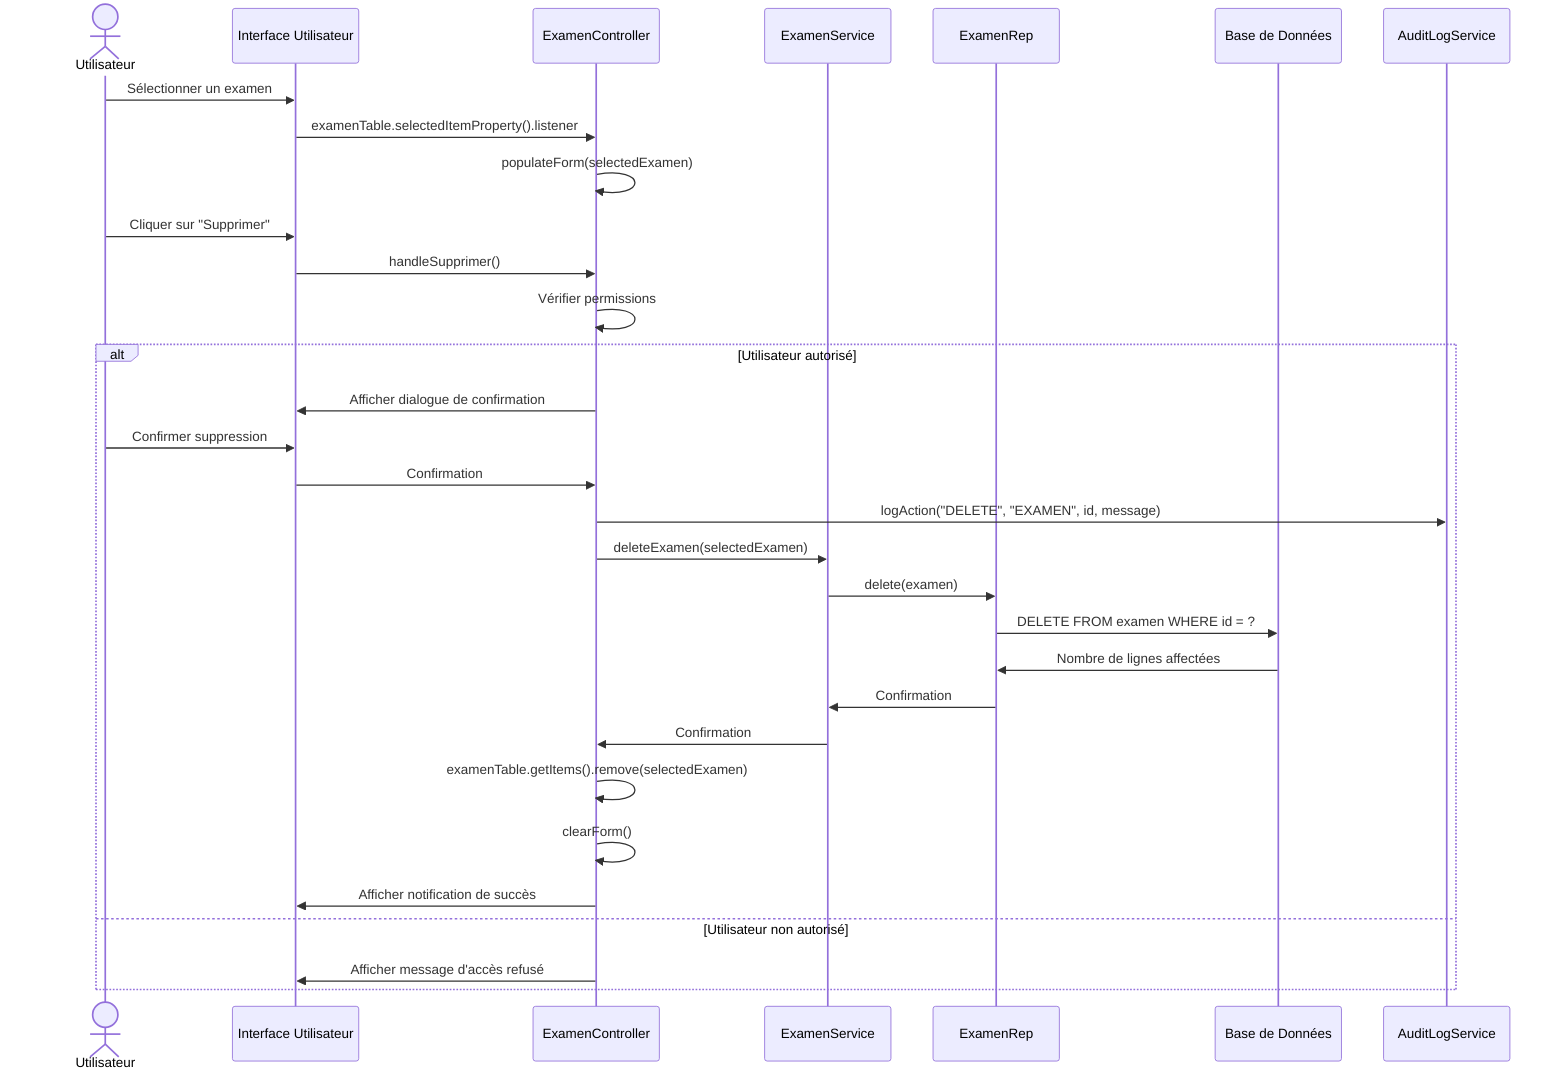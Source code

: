 sequenceDiagram
    actor Utilisateur
    participant IHM as Interface Utilisateur
    participant Ctrl as ExamenController
    participant Svc as ExamenService
    participant Rep as ExamenRep
    participant DB as Base de Données
    participant Audit as AuditLogService

    Utilisateur->>IHM: Sélectionner un examen
    IHM->>Ctrl: examenTable.selectedItemProperty().listener
    Ctrl->>Ctrl: populateForm(selectedExamen)
    Utilisateur->>IHM: Cliquer sur "Supprimer"
    IHM->>Ctrl: handleSupprimer()
    Ctrl->>Ctrl: Vérifier permissions
    alt Utilisateur autorisé
        Ctrl->>IHM: Afficher dialogue de confirmation
        Utilisateur->>IHM: Confirmer suppression
        IHM->>Ctrl: Confirmation
        Ctrl->>Audit: logAction("DELETE", "EXAMEN", id, message)
        Ctrl->>Svc: deleteExamen(selectedExamen)
        Svc->>Rep: delete(examen)
        Rep->>DB: DELETE FROM examen WHERE id = ?
        DB->>Rep: Nombre de lignes affectées
        Rep->>Svc: Confirmation
        Svc->>Ctrl: Confirmation
        Ctrl->>Ctrl: examenTable.getItems().remove(selectedExamen)
        Ctrl->>Ctrl: clearForm()
        Ctrl->>IHM: Afficher notification de succès
    else Utilisateur non autorisé
        Ctrl->>IHM: Afficher message d'accès refusé
    end